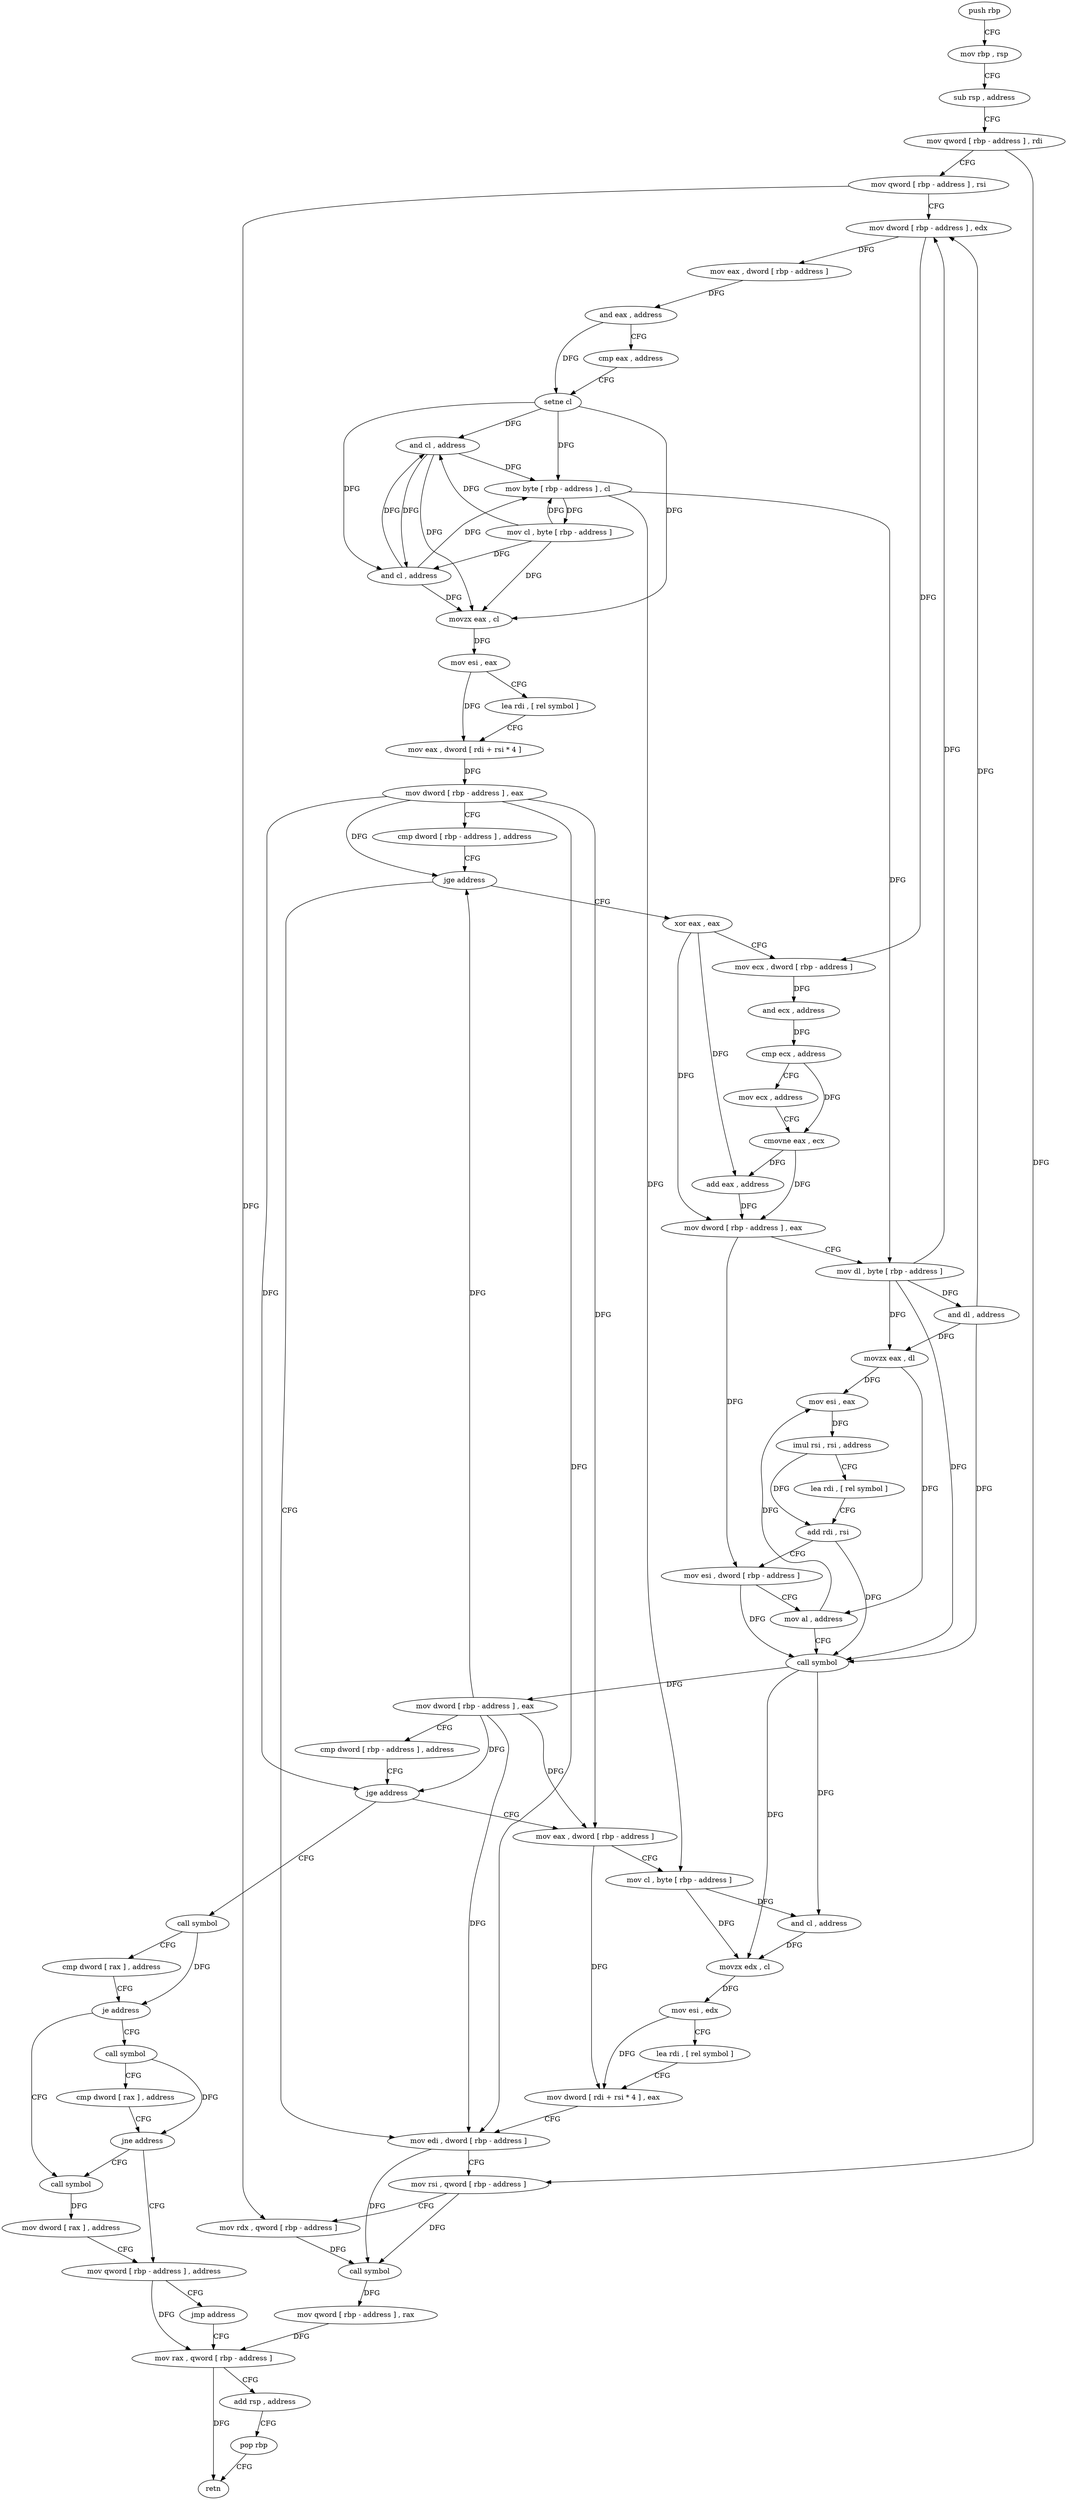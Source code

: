 digraph "func" {
"249232" [label = "push rbp" ]
"249233" [label = "mov rbp , rsp" ]
"249236" [label = "sub rsp , address" ]
"249240" [label = "mov qword [ rbp - address ] , rdi" ]
"249244" [label = "mov qword [ rbp - address ] , rsi" ]
"249248" [label = "mov dword [ rbp - address ] , edx" ]
"249251" [label = "mov eax , dword [ rbp - address ]" ]
"249254" [label = "and eax , address" ]
"249257" [label = "cmp eax , address" ]
"249260" [label = "setne cl" ]
"249263" [label = "and cl , address" ]
"249266" [label = "mov byte [ rbp - address ] , cl" ]
"249269" [label = "mov cl , byte [ rbp - address ]" ]
"249272" [label = "and cl , address" ]
"249275" [label = "movzx eax , cl" ]
"249278" [label = "mov esi , eax" ]
"249280" [label = "lea rdi , [ rel symbol ]" ]
"249287" [label = "mov eax , dword [ rdi + rsi * 4 ]" ]
"249290" [label = "mov dword [ rbp - address ] , eax" ]
"249293" [label = "cmp dword [ rbp - address ] , address" ]
"249297" [label = "jge address" ]
"249457" [label = "mov edi , dword [ rbp - address ]" ]
"249303" [label = "xor eax , eax" ]
"249460" [label = "mov rsi , qword [ rbp - address ]" ]
"249464" [label = "mov rdx , qword [ rbp - address ]" ]
"249468" [label = "call symbol" ]
"249473" [label = "mov qword [ rbp - address ] , rax" ]
"249477" [label = "mov rax , qword [ rbp - address ]" ]
"249305" [label = "mov ecx , dword [ rbp - address ]" ]
"249308" [label = "and ecx , address" ]
"249311" [label = "cmp ecx , address" ]
"249314" [label = "mov ecx , address" ]
"249319" [label = "cmovne eax , ecx" ]
"249322" [label = "add eax , address" ]
"249327" [label = "mov dword [ rbp - address ] , eax" ]
"249330" [label = "mov dl , byte [ rbp - address ]" ]
"249333" [label = "and dl , address" ]
"249336" [label = "movzx eax , dl" ]
"249339" [label = "mov esi , eax" ]
"249341" [label = "imul rsi , rsi , address" ]
"249348" [label = "lea rdi , [ rel symbol ]" ]
"249355" [label = "add rdi , rsi" ]
"249358" [label = "mov esi , dword [ rbp - address ]" ]
"249361" [label = "mov al , address" ]
"249363" [label = "call symbol" ]
"249368" [label = "mov dword [ rbp - address ] , eax" ]
"249371" [label = "cmp dword [ rbp - address ] , address" ]
"249375" [label = "jge address" ]
"249433" [label = "mov eax , dword [ rbp - address ]" ]
"249381" [label = "call symbol" ]
"249436" [label = "mov cl , byte [ rbp - address ]" ]
"249439" [label = "and cl , address" ]
"249442" [label = "movzx edx , cl" ]
"249445" [label = "mov esi , edx" ]
"249447" [label = "lea rdi , [ rel symbol ]" ]
"249454" [label = "mov dword [ rdi + rsi * 4 ] , eax" ]
"249386" [label = "cmp dword [ rax ] , address" ]
"249389" [label = "je address" ]
"249409" [label = "call symbol" ]
"249395" [label = "call symbol" ]
"249414" [label = "mov dword [ rax ] , address" ]
"249420" [label = "mov qword [ rbp - address ] , address" ]
"249400" [label = "cmp dword [ rax ] , address" ]
"249403" [label = "jne address" ]
"249481" [label = "add rsp , address" ]
"249485" [label = "pop rbp" ]
"249486" [label = "retn" ]
"249428" [label = "jmp address" ]
"249232" -> "249233" [ label = "CFG" ]
"249233" -> "249236" [ label = "CFG" ]
"249236" -> "249240" [ label = "CFG" ]
"249240" -> "249244" [ label = "CFG" ]
"249240" -> "249460" [ label = "DFG" ]
"249244" -> "249248" [ label = "CFG" ]
"249244" -> "249464" [ label = "DFG" ]
"249248" -> "249251" [ label = "DFG" ]
"249248" -> "249305" [ label = "DFG" ]
"249251" -> "249254" [ label = "DFG" ]
"249254" -> "249257" [ label = "CFG" ]
"249254" -> "249260" [ label = "DFG" ]
"249257" -> "249260" [ label = "CFG" ]
"249260" -> "249263" [ label = "DFG" ]
"249260" -> "249266" [ label = "DFG" ]
"249260" -> "249272" [ label = "DFG" ]
"249260" -> "249275" [ label = "DFG" ]
"249263" -> "249266" [ label = "DFG" ]
"249263" -> "249272" [ label = "DFG" ]
"249263" -> "249275" [ label = "DFG" ]
"249266" -> "249269" [ label = "DFG" ]
"249266" -> "249330" [ label = "DFG" ]
"249266" -> "249436" [ label = "DFG" ]
"249269" -> "249272" [ label = "DFG" ]
"249269" -> "249263" [ label = "DFG" ]
"249269" -> "249266" [ label = "DFG" ]
"249269" -> "249275" [ label = "DFG" ]
"249272" -> "249275" [ label = "DFG" ]
"249272" -> "249263" [ label = "DFG" ]
"249272" -> "249266" [ label = "DFG" ]
"249275" -> "249278" [ label = "DFG" ]
"249278" -> "249280" [ label = "CFG" ]
"249278" -> "249287" [ label = "DFG" ]
"249280" -> "249287" [ label = "CFG" ]
"249287" -> "249290" [ label = "DFG" ]
"249290" -> "249293" [ label = "CFG" ]
"249290" -> "249297" [ label = "DFG" ]
"249290" -> "249457" [ label = "DFG" ]
"249290" -> "249375" [ label = "DFG" ]
"249290" -> "249433" [ label = "DFG" ]
"249293" -> "249297" [ label = "CFG" ]
"249297" -> "249457" [ label = "CFG" ]
"249297" -> "249303" [ label = "CFG" ]
"249457" -> "249460" [ label = "CFG" ]
"249457" -> "249468" [ label = "DFG" ]
"249303" -> "249305" [ label = "CFG" ]
"249303" -> "249322" [ label = "DFG" ]
"249303" -> "249327" [ label = "DFG" ]
"249460" -> "249464" [ label = "CFG" ]
"249460" -> "249468" [ label = "DFG" ]
"249464" -> "249468" [ label = "DFG" ]
"249468" -> "249473" [ label = "DFG" ]
"249473" -> "249477" [ label = "DFG" ]
"249477" -> "249481" [ label = "CFG" ]
"249477" -> "249486" [ label = "DFG" ]
"249305" -> "249308" [ label = "DFG" ]
"249308" -> "249311" [ label = "DFG" ]
"249311" -> "249314" [ label = "CFG" ]
"249311" -> "249319" [ label = "DFG" ]
"249314" -> "249319" [ label = "CFG" ]
"249319" -> "249322" [ label = "DFG" ]
"249319" -> "249327" [ label = "DFG" ]
"249322" -> "249327" [ label = "DFG" ]
"249327" -> "249330" [ label = "CFG" ]
"249327" -> "249358" [ label = "DFG" ]
"249330" -> "249333" [ label = "DFG" ]
"249330" -> "249248" [ label = "DFG" ]
"249330" -> "249336" [ label = "DFG" ]
"249330" -> "249363" [ label = "DFG" ]
"249333" -> "249336" [ label = "DFG" ]
"249333" -> "249248" [ label = "DFG" ]
"249333" -> "249363" [ label = "DFG" ]
"249336" -> "249339" [ label = "DFG" ]
"249336" -> "249361" [ label = "DFG" ]
"249339" -> "249341" [ label = "DFG" ]
"249341" -> "249348" [ label = "CFG" ]
"249341" -> "249355" [ label = "DFG" ]
"249348" -> "249355" [ label = "CFG" ]
"249355" -> "249358" [ label = "CFG" ]
"249355" -> "249363" [ label = "DFG" ]
"249358" -> "249361" [ label = "CFG" ]
"249358" -> "249363" [ label = "DFG" ]
"249361" -> "249363" [ label = "CFG" ]
"249361" -> "249339" [ label = "DFG" ]
"249363" -> "249368" [ label = "DFG" ]
"249363" -> "249439" [ label = "DFG" ]
"249363" -> "249442" [ label = "DFG" ]
"249368" -> "249371" [ label = "CFG" ]
"249368" -> "249297" [ label = "DFG" ]
"249368" -> "249457" [ label = "DFG" ]
"249368" -> "249375" [ label = "DFG" ]
"249368" -> "249433" [ label = "DFG" ]
"249371" -> "249375" [ label = "CFG" ]
"249375" -> "249433" [ label = "CFG" ]
"249375" -> "249381" [ label = "CFG" ]
"249433" -> "249436" [ label = "CFG" ]
"249433" -> "249454" [ label = "DFG" ]
"249381" -> "249386" [ label = "CFG" ]
"249381" -> "249389" [ label = "DFG" ]
"249436" -> "249439" [ label = "DFG" ]
"249436" -> "249442" [ label = "DFG" ]
"249439" -> "249442" [ label = "DFG" ]
"249442" -> "249445" [ label = "DFG" ]
"249445" -> "249447" [ label = "CFG" ]
"249445" -> "249454" [ label = "DFG" ]
"249447" -> "249454" [ label = "CFG" ]
"249454" -> "249457" [ label = "CFG" ]
"249386" -> "249389" [ label = "CFG" ]
"249389" -> "249409" [ label = "CFG" ]
"249389" -> "249395" [ label = "CFG" ]
"249409" -> "249414" [ label = "DFG" ]
"249395" -> "249400" [ label = "CFG" ]
"249395" -> "249403" [ label = "DFG" ]
"249414" -> "249420" [ label = "CFG" ]
"249420" -> "249428" [ label = "CFG" ]
"249420" -> "249477" [ label = "DFG" ]
"249400" -> "249403" [ label = "CFG" ]
"249403" -> "249420" [ label = "CFG" ]
"249403" -> "249409" [ label = "CFG" ]
"249481" -> "249485" [ label = "CFG" ]
"249485" -> "249486" [ label = "CFG" ]
"249428" -> "249477" [ label = "CFG" ]
}
